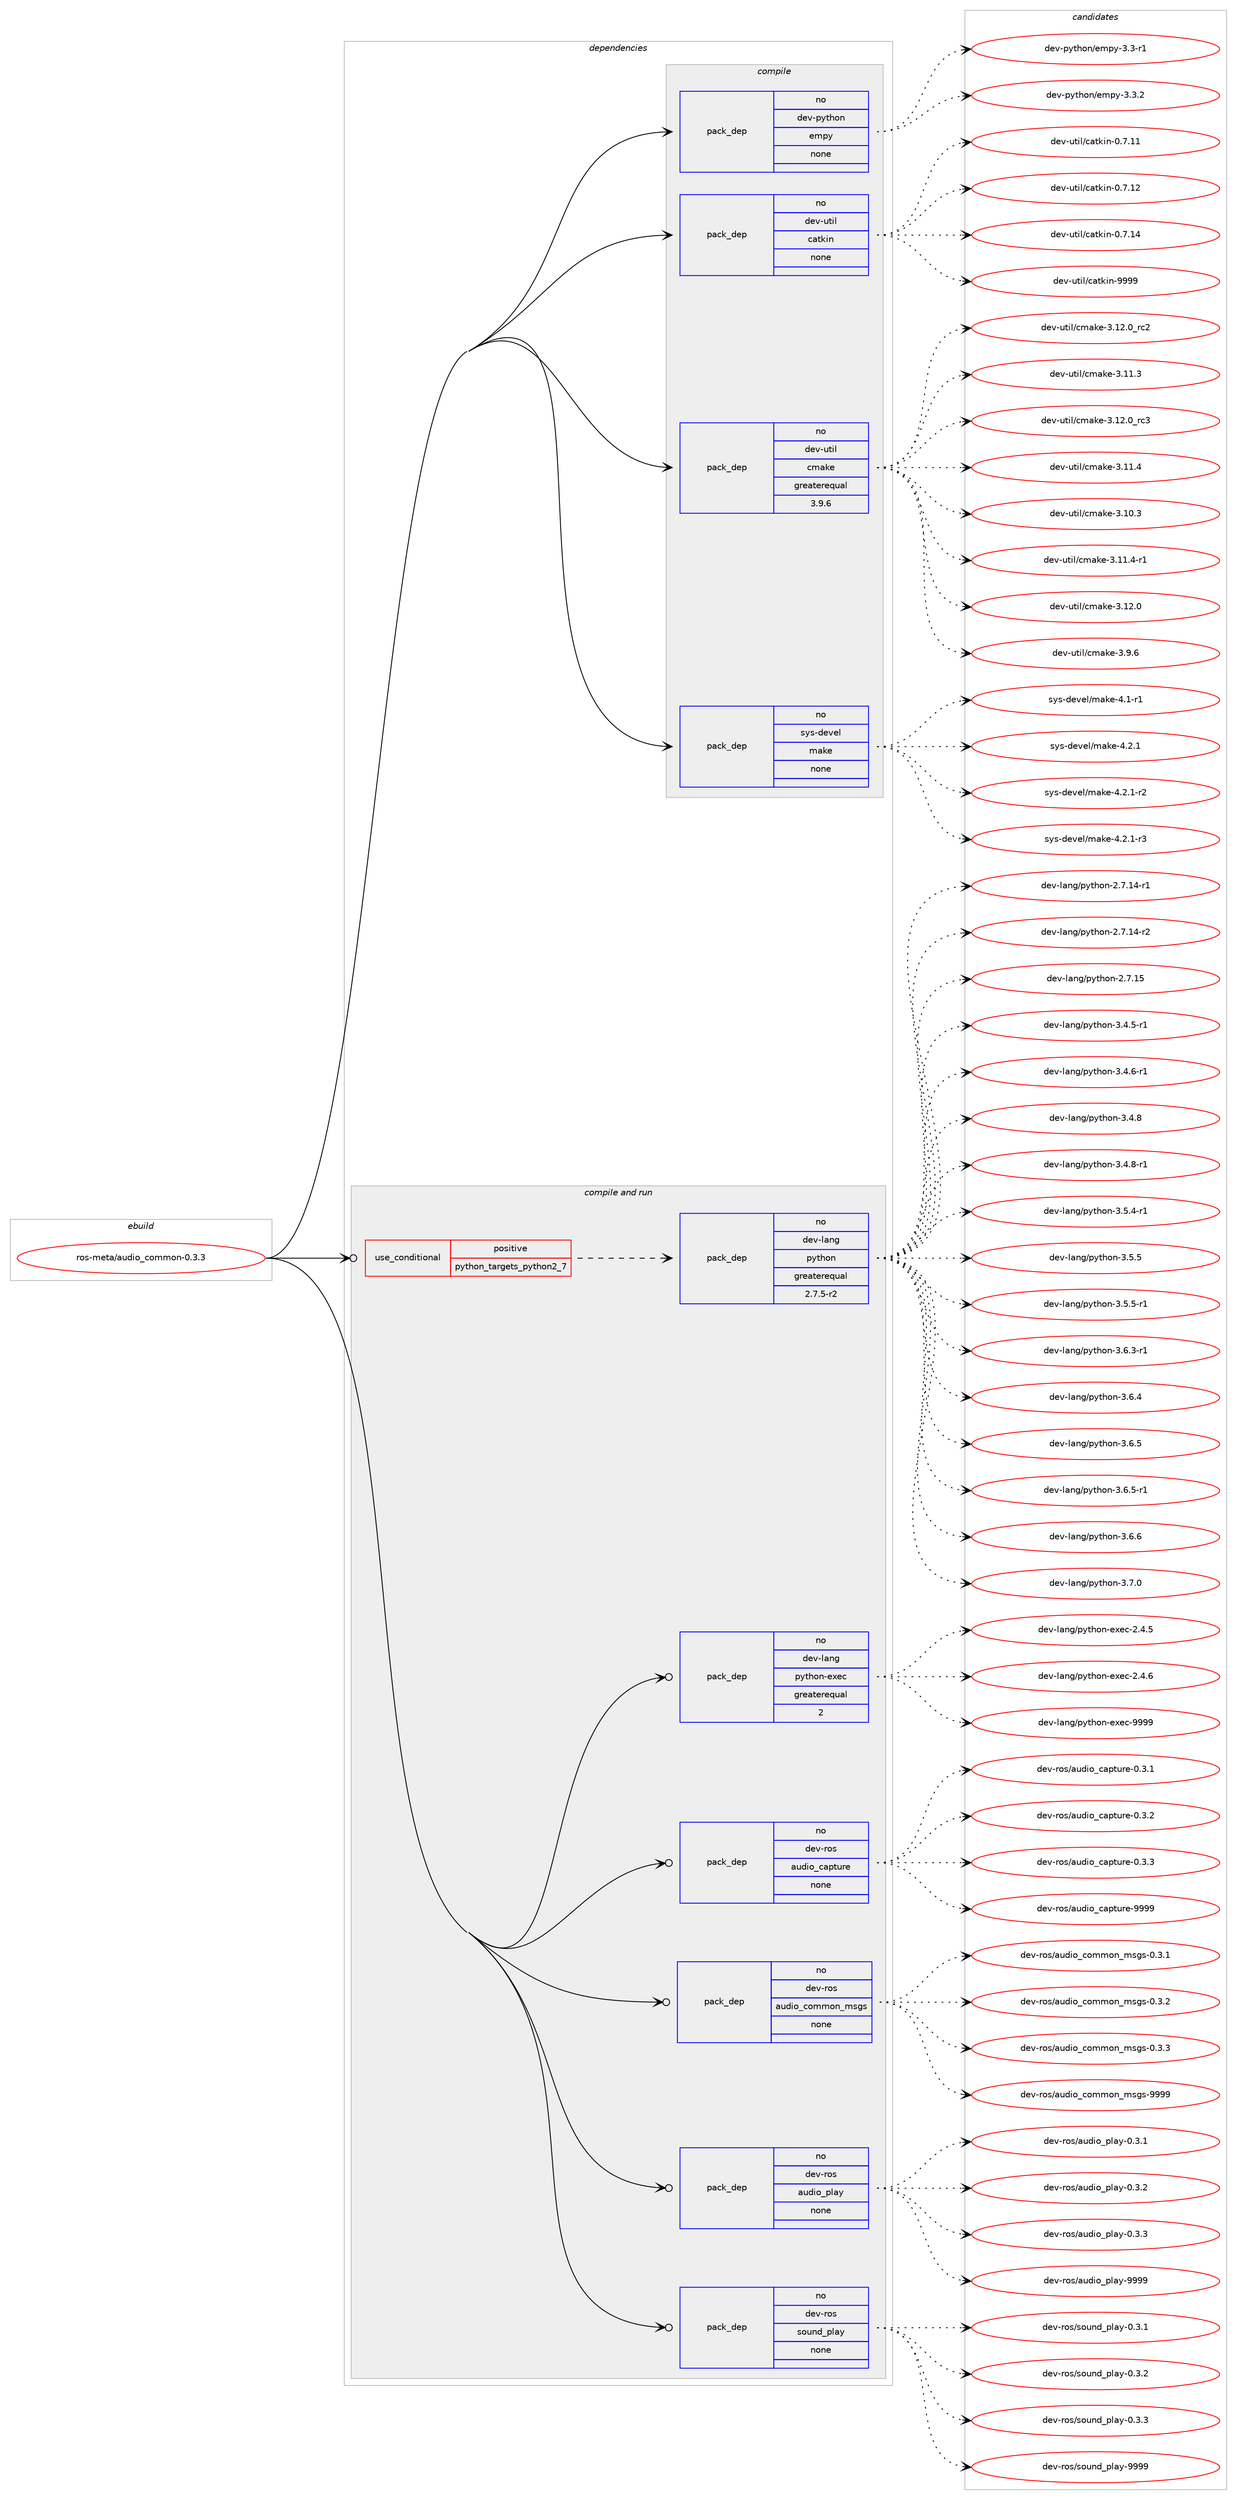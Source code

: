 digraph prolog {

# *************
# Graph options
# *************

newrank=true;
concentrate=true;
compound=true;
graph [rankdir=LR,fontname=Helvetica,fontsize=10,ranksep=1.5];#, ranksep=2.5, nodesep=0.2];
edge  [arrowhead=vee];
node  [fontname=Helvetica,fontsize=10];

# **********
# The ebuild
# **********

subgraph cluster_leftcol {
color=gray;
rank=same;
label=<<i>ebuild</i>>;
id [label="ros-meta/audio_common-0.3.3", color=red, width=4, href="../ros-meta/audio_common-0.3.3.svg"];
}

# ****************
# The dependencies
# ****************

subgraph cluster_midcol {
color=gray;
label=<<i>dependencies</i>>;
subgraph cluster_compile {
fillcolor="#eeeeee";
style=filled;
label=<<i>compile</i>>;
subgraph pack976 {
dependency1410 [label=<<TABLE BORDER="0" CELLBORDER="1" CELLSPACING="0" CELLPADDING="4" WIDTH="220"><TR><TD ROWSPAN="6" CELLPADDING="30">pack_dep</TD></TR><TR><TD WIDTH="110">no</TD></TR><TR><TD>dev-python</TD></TR><TR><TD>empy</TD></TR><TR><TD>none</TD></TR><TR><TD></TD></TR></TABLE>>, shape=none, color=blue];
}
id:e -> dependency1410:w [weight=20,style="solid",arrowhead="vee"];
subgraph pack977 {
dependency1411 [label=<<TABLE BORDER="0" CELLBORDER="1" CELLSPACING="0" CELLPADDING="4" WIDTH="220"><TR><TD ROWSPAN="6" CELLPADDING="30">pack_dep</TD></TR><TR><TD WIDTH="110">no</TD></TR><TR><TD>dev-util</TD></TR><TR><TD>catkin</TD></TR><TR><TD>none</TD></TR><TR><TD></TD></TR></TABLE>>, shape=none, color=blue];
}
id:e -> dependency1411:w [weight=20,style="solid",arrowhead="vee"];
subgraph pack978 {
dependency1412 [label=<<TABLE BORDER="0" CELLBORDER="1" CELLSPACING="0" CELLPADDING="4" WIDTH="220"><TR><TD ROWSPAN="6" CELLPADDING="30">pack_dep</TD></TR><TR><TD WIDTH="110">no</TD></TR><TR><TD>dev-util</TD></TR><TR><TD>cmake</TD></TR><TR><TD>greaterequal</TD></TR><TR><TD>3.9.6</TD></TR></TABLE>>, shape=none, color=blue];
}
id:e -> dependency1412:w [weight=20,style="solid",arrowhead="vee"];
subgraph pack979 {
dependency1413 [label=<<TABLE BORDER="0" CELLBORDER="1" CELLSPACING="0" CELLPADDING="4" WIDTH="220"><TR><TD ROWSPAN="6" CELLPADDING="30">pack_dep</TD></TR><TR><TD WIDTH="110">no</TD></TR><TR><TD>sys-devel</TD></TR><TR><TD>make</TD></TR><TR><TD>none</TD></TR><TR><TD></TD></TR></TABLE>>, shape=none, color=blue];
}
id:e -> dependency1413:w [weight=20,style="solid",arrowhead="vee"];
}
subgraph cluster_compileandrun {
fillcolor="#eeeeee";
style=filled;
label=<<i>compile and run</i>>;
subgraph cond403 {
dependency1414 [label=<<TABLE BORDER="0" CELLBORDER="1" CELLSPACING="0" CELLPADDING="4"><TR><TD ROWSPAN="3" CELLPADDING="10">use_conditional</TD></TR><TR><TD>positive</TD></TR><TR><TD>python_targets_python2_7</TD></TR></TABLE>>, shape=none, color=red];
subgraph pack980 {
dependency1415 [label=<<TABLE BORDER="0" CELLBORDER="1" CELLSPACING="0" CELLPADDING="4" WIDTH="220"><TR><TD ROWSPAN="6" CELLPADDING="30">pack_dep</TD></TR><TR><TD WIDTH="110">no</TD></TR><TR><TD>dev-lang</TD></TR><TR><TD>python</TD></TR><TR><TD>greaterequal</TD></TR><TR><TD>2.7.5-r2</TD></TR></TABLE>>, shape=none, color=blue];
}
dependency1414:e -> dependency1415:w [weight=20,style="dashed",arrowhead="vee"];
}
id:e -> dependency1414:w [weight=20,style="solid",arrowhead="odotvee"];
subgraph pack981 {
dependency1416 [label=<<TABLE BORDER="0" CELLBORDER="1" CELLSPACING="0" CELLPADDING="4" WIDTH="220"><TR><TD ROWSPAN="6" CELLPADDING="30">pack_dep</TD></TR><TR><TD WIDTH="110">no</TD></TR><TR><TD>dev-lang</TD></TR><TR><TD>python-exec</TD></TR><TR><TD>greaterequal</TD></TR><TR><TD>2</TD></TR></TABLE>>, shape=none, color=blue];
}
id:e -> dependency1416:w [weight=20,style="solid",arrowhead="odotvee"];
subgraph pack982 {
dependency1417 [label=<<TABLE BORDER="0" CELLBORDER="1" CELLSPACING="0" CELLPADDING="4" WIDTH="220"><TR><TD ROWSPAN="6" CELLPADDING="30">pack_dep</TD></TR><TR><TD WIDTH="110">no</TD></TR><TR><TD>dev-ros</TD></TR><TR><TD>audio_capture</TD></TR><TR><TD>none</TD></TR><TR><TD></TD></TR></TABLE>>, shape=none, color=blue];
}
id:e -> dependency1417:w [weight=20,style="solid",arrowhead="odotvee"];
subgraph pack983 {
dependency1418 [label=<<TABLE BORDER="0" CELLBORDER="1" CELLSPACING="0" CELLPADDING="4" WIDTH="220"><TR><TD ROWSPAN="6" CELLPADDING="30">pack_dep</TD></TR><TR><TD WIDTH="110">no</TD></TR><TR><TD>dev-ros</TD></TR><TR><TD>audio_common_msgs</TD></TR><TR><TD>none</TD></TR><TR><TD></TD></TR></TABLE>>, shape=none, color=blue];
}
id:e -> dependency1418:w [weight=20,style="solid",arrowhead="odotvee"];
subgraph pack984 {
dependency1419 [label=<<TABLE BORDER="0" CELLBORDER="1" CELLSPACING="0" CELLPADDING="4" WIDTH="220"><TR><TD ROWSPAN="6" CELLPADDING="30">pack_dep</TD></TR><TR><TD WIDTH="110">no</TD></TR><TR><TD>dev-ros</TD></TR><TR><TD>audio_play</TD></TR><TR><TD>none</TD></TR><TR><TD></TD></TR></TABLE>>, shape=none, color=blue];
}
id:e -> dependency1419:w [weight=20,style="solid",arrowhead="odotvee"];
subgraph pack985 {
dependency1420 [label=<<TABLE BORDER="0" CELLBORDER="1" CELLSPACING="0" CELLPADDING="4" WIDTH="220"><TR><TD ROWSPAN="6" CELLPADDING="30">pack_dep</TD></TR><TR><TD WIDTH="110">no</TD></TR><TR><TD>dev-ros</TD></TR><TR><TD>sound_play</TD></TR><TR><TD>none</TD></TR><TR><TD></TD></TR></TABLE>>, shape=none, color=blue];
}
id:e -> dependency1420:w [weight=20,style="solid",arrowhead="odotvee"];
}
subgraph cluster_run {
fillcolor="#eeeeee";
style=filled;
label=<<i>run</i>>;
}
}

# **************
# The candidates
# **************

subgraph cluster_choices {
rank=same;
color=gray;
label=<<i>candidates</i>>;

subgraph choice976 {
color=black;
nodesep=1;
choice1001011184511212111610411111047101109112121455146514511449 [label="dev-python/empy-3.3-r1", color=red, width=4,href="../dev-python/empy-3.3-r1.svg"];
choice1001011184511212111610411111047101109112121455146514650 [label="dev-python/empy-3.3.2", color=red, width=4,href="../dev-python/empy-3.3.2.svg"];
dependency1410:e -> choice1001011184511212111610411111047101109112121455146514511449:w [style=dotted,weight="100"];
dependency1410:e -> choice1001011184511212111610411111047101109112121455146514650:w [style=dotted,weight="100"];
}
subgraph choice977 {
color=black;
nodesep=1;
choice1001011184511711610510847999711610710511045484655464949 [label="dev-util/catkin-0.7.11", color=red, width=4,href="../dev-util/catkin-0.7.11.svg"];
choice1001011184511711610510847999711610710511045484655464950 [label="dev-util/catkin-0.7.12", color=red, width=4,href="../dev-util/catkin-0.7.12.svg"];
choice1001011184511711610510847999711610710511045484655464952 [label="dev-util/catkin-0.7.14", color=red, width=4,href="../dev-util/catkin-0.7.14.svg"];
choice100101118451171161051084799971161071051104557575757 [label="dev-util/catkin-9999", color=red, width=4,href="../dev-util/catkin-9999.svg"];
dependency1411:e -> choice1001011184511711610510847999711610710511045484655464949:w [style=dotted,weight="100"];
dependency1411:e -> choice1001011184511711610510847999711610710511045484655464950:w [style=dotted,weight="100"];
dependency1411:e -> choice1001011184511711610510847999711610710511045484655464952:w [style=dotted,weight="100"];
dependency1411:e -> choice100101118451171161051084799971161071051104557575757:w [style=dotted,weight="100"];
}
subgraph choice978 {
color=black;
nodesep=1;
choice1001011184511711610510847991099710710145514649504648951149950 [label="dev-util/cmake-3.12.0_rc2", color=red, width=4,href="../dev-util/cmake-3.12.0_rc2.svg"];
choice1001011184511711610510847991099710710145514649494651 [label="dev-util/cmake-3.11.3", color=red, width=4,href="../dev-util/cmake-3.11.3.svg"];
choice1001011184511711610510847991099710710145514649504648951149951 [label="dev-util/cmake-3.12.0_rc3", color=red, width=4,href="../dev-util/cmake-3.12.0_rc3.svg"];
choice1001011184511711610510847991099710710145514649494652 [label="dev-util/cmake-3.11.4", color=red, width=4,href="../dev-util/cmake-3.11.4.svg"];
choice1001011184511711610510847991099710710145514649484651 [label="dev-util/cmake-3.10.3", color=red, width=4,href="../dev-util/cmake-3.10.3.svg"];
choice10010111845117116105108479910997107101455146494946524511449 [label="dev-util/cmake-3.11.4-r1", color=red, width=4,href="../dev-util/cmake-3.11.4-r1.svg"];
choice1001011184511711610510847991099710710145514649504648 [label="dev-util/cmake-3.12.0", color=red, width=4,href="../dev-util/cmake-3.12.0.svg"];
choice10010111845117116105108479910997107101455146574654 [label="dev-util/cmake-3.9.6", color=red, width=4,href="../dev-util/cmake-3.9.6.svg"];
dependency1412:e -> choice1001011184511711610510847991099710710145514649504648951149950:w [style=dotted,weight="100"];
dependency1412:e -> choice1001011184511711610510847991099710710145514649494651:w [style=dotted,weight="100"];
dependency1412:e -> choice1001011184511711610510847991099710710145514649504648951149951:w [style=dotted,weight="100"];
dependency1412:e -> choice1001011184511711610510847991099710710145514649494652:w [style=dotted,weight="100"];
dependency1412:e -> choice1001011184511711610510847991099710710145514649484651:w [style=dotted,weight="100"];
dependency1412:e -> choice10010111845117116105108479910997107101455146494946524511449:w [style=dotted,weight="100"];
dependency1412:e -> choice1001011184511711610510847991099710710145514649504648:w [style=dotted,weight="100"];
dependency1412:e -> choice10010111845117116105108479910997107101455146574654:w [style=dotted,weight="100"];
}
subgraph choice979 {
color=black;
nodesep=1;
choice115121115451001011181011084710997107101455246494511449 [label="sys-devel/make-4.1-r1", color=red, width=4,href="../sys-devel/make-4.1-r1.svg"];
choice115121115451001011181011084710997107101455246504649 [label="sys-devel/make-4.2.1", color=red, width=4,href="../sys-devel/make-4.2.1.svg"];
choice1151211154510010111810110847109971071014552465046494511450 [label="sys-devel/make-4.2.1-r2", color=red, width=4,href="../sys-devel/make-4.2.1-r2.svg"];
choice1151211154510010111810110847109971071014552465046494511451 [label="sys-devel/make-4.2.1-r3", color=red, width=4,href="../sys-devel/make-4.2.1-r3.svg"];
dependency1413:e -> choice115121115451001011181011084710997107101455246494511449:w [style=dotted,weight="100"];
dependency1413:e -> choice115121115451001011181011084710997107101455246504649:w [style=dotted,weight="100"];
dependency1413:e -> choice1151211154510010111810110847109971071014552465046494511450:w [style=dotted,weight="100"];
dependency1413:e -> choice1151211154510010111810110847109971071014552465046494511451:w [style=dotted,weight="100"];
}
subgraph choice980 {
color=black;
nodesep=1;
choice100101118451089711010347112121116104111110455046554649524511449 [label="dev-lang/python-2.7.14-r1", color=red, width=4,href="../dev-lang/python-2.7.14-r1.svg"];
choice100101118451089711010347112121116104111110455046554649524511450 [label="dev-lang/python-2.7.14-r2", color=red, width=4,href="../dev-lang/python-2.7.14-r2.svg"];
choice10010111845108971101034711212111610411111045504655464953 [label="dev-lang/python-2.7.15", color=red, width=4,href="../dev-lang/python-2.7.15.svg"];
choice1001011184510897110103471121211161041111104551465246534511449 [label="dev-lang/python-3.4.5-r1", color=red, width=4,href="../dev-lang/python-3.4.5-r1.svg"];
choice1001011184510897110103471121211161041111104551465246544511449 [label="dev-lang/python-3.4.6-r1", color=red, width=4,href="../dev-lang/python-3.4.6-r1.svg"];
choice100101118451089711010347112121116104111110455146524656 [label="dev-lang/python-3.4.8", color=red, width=4,href="../dev-lang/python-3.4.8.svg"];
choice1001011184510897110103471121211161041111104551465246564511449 [label="dev-lang/python-3.4.8-r1", color=red, width=4,href="../dev-lang/python-3.4.8-r1.svg"];
choice1001011184510897110103471121211161041111104551465346524511449 [label="dev-lang/python-3.5.4-r1", color=red, width=4,href="../dev-lang/python-3.5.4-r1.svg"];
choice100101118451089711010347112121116104111110455146534653 [label="dev-lang/python-3.5.5", color=red, width=4,href="../dev-lang/python-3.5.5.svg"];
choice1001011184510897110103471121211161041111104551465346534511449 [label="dev-lang/python-3.5.5-r1", color=red, width=4,href="../dev-lang/python-3.5.5-r1.svg"];
choice1001011184510897110103471121211161041111104551465446514511449 [label="dev-lang/python-3.6.3-r1", color=red, width=4,href="../dev-lang/python-3.6.3-r1.svg"];
choice100101118451089711010347112121116104111110455146544652 [label="dev-lang/python-3.6.4", color=red, width=4,href="../dev-lang/python-3.6.4.svg"];
choice100101118451089711010347112121116104111110455146544653 [label="dev-lang/python-3.6.5", color=red, width=4,href="../dev-lang/python-3.6.5.svg"];
choice1001011184510897110103471121211161041111104551465446534511449 [label="dev-lang/python-3.6.5-r1", color=red, width=4,href="../dev-lang/python-3.6.5-r1.svg"];
choice100101118451089711010347112121116104111110455146544654 [label="dev-lang/python-3.6.6", color=red, width=4,href="../dev-lang/python-3.6.6.svg"];
choice100101118451089711010347112121116104111110455146554648 [label="dev-lang/python-3.7.0", color=red, width=4,href="../dev-lang/python-3.7.0.svg"];
dependency1415:e -> choice100101118451089711010347112121116104111110455046554649524511449:w [style=dotted,weight="100"];
dependency1415:e -> choice100101118451089711010347112121116104111110455046554649524511450:w [style=dotted,weight="100"];
dependency1415:e -> choice10010111845108971101034711212111610411111045504655464953:w [style=dotted,weight="100"];
dependency1415:e -> choice1001011184510897110103471121211161041111104551465246534511449:w [style=dotted,weight="100"];
dependency1415:e -> choice1001011184510897110103471121211161041111104551465246544511449:w [style=dotted,weight="100"];
dependency1415:e -> choice100101118451089711010347112121116104111110455146524656:w [style=dotted,weight="100"];
dependency1415:e -> choice1001011184510897110103471121211161041111104551465246564511449:w [style=dotted,weight="100"];
dependency1415:e -> choice1001011184510897110103471121211161041111104551465346524511449:w [style=dotted,weight="100"];
dependency1415:e -> choice100101118451089711010347112121116104111110455146534653:w [style=dotted,weight="100"];
dependency1415:e -> choice1001011184510897110103471121211161041111104551465346534511449:w [style=dotted,weight="100"];
dependency1415:e -> choice1001011184510897110103471121211161041111104551465446514511449:w [style=dotted,weight="100"];
dependency1415:e -> choice100101118451089711010347112121116104111110455146544652:w [style=dotted,weight="100"];
dependency1415:e -> choice100101118451089711010347112121116104111110455146544653:w [style=dotted,weight="100"];
dependency1415:e -> choice1001011184510897110103471121211161041111104551465446534511449:w [style=dotted,weight="100"];
dependency1415:e -> choice100101118451089711010347112121116104111110455146544654:w [style=dotted,weight="100"];
dependency1415:e -> choice100101118451089711010347112121116104111110455146554648:w [style=dotted,weight="100"];
}
subgraph choice981 {
color=black;
nodesep=1;
choice1001011184510897110103471121211161041111104510112010199455046524653 [label="dev-lang/python-exec-2.4.5", color=red, width=4,href="../dev-lang/python-exec-2.4.5.svg"];
choice1001011184510897110103471121211161041111104510112010199455046524654 [label="dev-lang/python-exec-2.4.6", color=red, width=4,href="../dev-lang/python-exec-2.4.6.svg"];
choice10010111845108971101034711212111610411111045101120101994557575757 [label="dev-lang/python-exec-9999", color=red, width=4,href="../dev-lang/python-exec-9999.svg"];
dependency1416:e -> choice1001011184510897110103471121211161041111104510112010199455046524653:w [style=dotted,weight="100"];
dependency1416:e -> choice1001011184510897110103471121211161041111104510112010199455046524654:w [style=dotted,weight="100"];
dependency1416:e -> choice10010111845108971101034711212111610411111045101120101994557575757:w [style=dotted,weight="100"];
}
subgraph choice982 {
color=black;
nodesep=1;
choice100101118451141111154797117100105111959997112116117114101454846514649 [label="dev-ros/audio_capture-0.3.1", color=red, width=4,href="../dev-ros/audio_capture-0.3.1.svg"];
choice100101118451141111154797117100105111959997112116117114101454846514650 [label="dev-ros/audio_capture-0.3.2", color=red, width=4,href="../dev-ros/audio_capture-0.3.2.svg"];
choice100101118451141111154797117100105111959997112116117114101454846514651 [label="dev-ros/audio_capture-0.3.3", color=red, width=4,href="../dev-ros/audio_capture-0.3.3.svg"];
choice1001011184511411111547971171001051119599971121161171141014557575757 [label="dev-ros/audio_capture-9999", color=red, width=4,href="../dev-ros/audio_capture-9999.svg"];
dependency1417:e -> choice100101118451141111154797117100105111959997112116117114101454846514649:w [style=dotted,weight="100"];
dependency1417:e -> choice100101118451141111154797117100105111959997112116117114101454846514650:w [style=dotted,weight="100"];
dependency1417:e -> choice100101118451141111154797117100105111959997112116117114101454846514651:w [style=dotted,weight="100"];
dependency1417:e -> choice1001011184511411111547971171001051119599971121161171141014557575757:w [style=dotted,weight="100"];
}
subgraph choice983 {
color=black;
nodesep=1;
choice100101118451141111154797117100105111959911110910911111095109115103115454846514649 [label="dev-ros/audio_common_msgs-0.3.1", color=red, width=4,href="../dev-ros/audio_common_msgs-0.3.1.svg"];
choice100101118451141111154797117100105111959911110910911111095109115103115454846514650 [label="dev-ros/audio_common_msgs-0.3.2", color=red, width=4,href="../dev-ros/audio_common_msgs-0.3.2.svg"];
choice100101118451141111154797117100105111959911110910911111095109115103115454846514651 [label="dev-ros/audio_common_msgs-0.3.3", color=red, width=4,href="../dev-ros/audio_common_msgs-0.3.3.svg"];
choice1001011184511411111547971171001051119599111109109111110951091151031154557575757 [label="dev-ros/audio_common_msgs-9999", color=red, width=4,href="../dev-ros/audio_common_msgs-9999.svg"];
dependency1418:e -> choice100101118451141111154797117100105111959911110910911111095109115103115454846514649:w [style=dotted,weight="100"];
dependency1418:e -> choice100101118451141111154797117100105111959911110910911111095109115103115454846514650:w [style=dotted,weight="100"];
dependency1418:e -> choice100101118451141111154797117100105111959911110910911111095109115103115454846514651:w [style=dotted,weight="100"];
dependency1418:e -> choice1001011184511411111547971171001051119599111109109111110951091151031154557575757:w [style=dotted,weight="100"];
}
subgraph choice984 {
color=black;
nodesep=1;
choice1001011184511411111547971171001051119511210897121454846514649 [label="dev-ros/audio_play-0.3.1", color=red, width=4,href="../dev-ros/audio_play-0.3.1.svg"];
choice1001011184511411111547971171001051119511210897121454846514650 [label="dev-ros/audio_play-0.3.2", color=red, width=4,href="../dev-ros/audio_play-0.3.2.svg"];
choice1001011184511411111547971171001051119511210897121454846514651 [label="dev-ros/audio_play-0.3.3", color=red, width=4,href="../dev-ros/audio_play-0.3.3.svg"];
choice10010111845114111115479711710010511195112108971214557575757 [label="dev-ros/audio_play-9999", color=red, width=4,href="../dev-ros/audio_play-9999.svg"];
dependency1419:e -> choice1001011184511411111547971171001051119511210897121454846514649:w [style=dotted,weight="100"];
dependency1419:e -> choice1001011184511411111547971171001051119511210897121454846514650:w [style=dotted,weight="100"];
dependency1419:e -> choice1001011184511411111547971171001051119511210897121454846514651:w [style=dotted,weight="100"];
dependency1419:e -> choice10010111845114111115479711710010511195112108971214557575757:w [style=dotted,weight="100"];
}
subgraph choice985 {
color=black;
nodesep=1;
choice10010111845114111115471151111171101009511210897121454846514649 [label="dev-ros/sound_play-0.3.1", color=red, width=4,href="../dev-ros/sound_play-0.3.1.svg"];
choice10010111845114111115471151111171101009511210897121454846514650 [label="dev-ros/sound_play-0.3.2", color=red, width=4,href="../dev-ros/sound_play-0.3.2.svg"];
choice10010111845114111115471151111171101009511210897121454846514651 [label="dev-ros/sound_play-0.3.3", color=red, width=4,href="../dev-ros/sound_play-0.3.3.svg"];
choice100101118451141111154711511111711010095112108971214557575757 [label="dev-ros/sound_play-9999", color=red, width=4,href="../dev-ros/sound_play-9999.svg"];
dependency1420:e -> choice10010111845114111115471151111171101009511210897121454846514649:w [style=dotted,weight="100"];
dependency1420:e -> choice10010111845114111115471151111171101009511210897121454846514650:w [style=dotted,weight="100"];
dependency1420:e -> choice10010111845114111115471151111171101009511210897121454846514651:w [style=dotted,weight="100"];
dependency1420:e -> choice100101118451141111154711511111711010095112108971214557575757:w [style=dotted,weight="100"];
}
}

}
